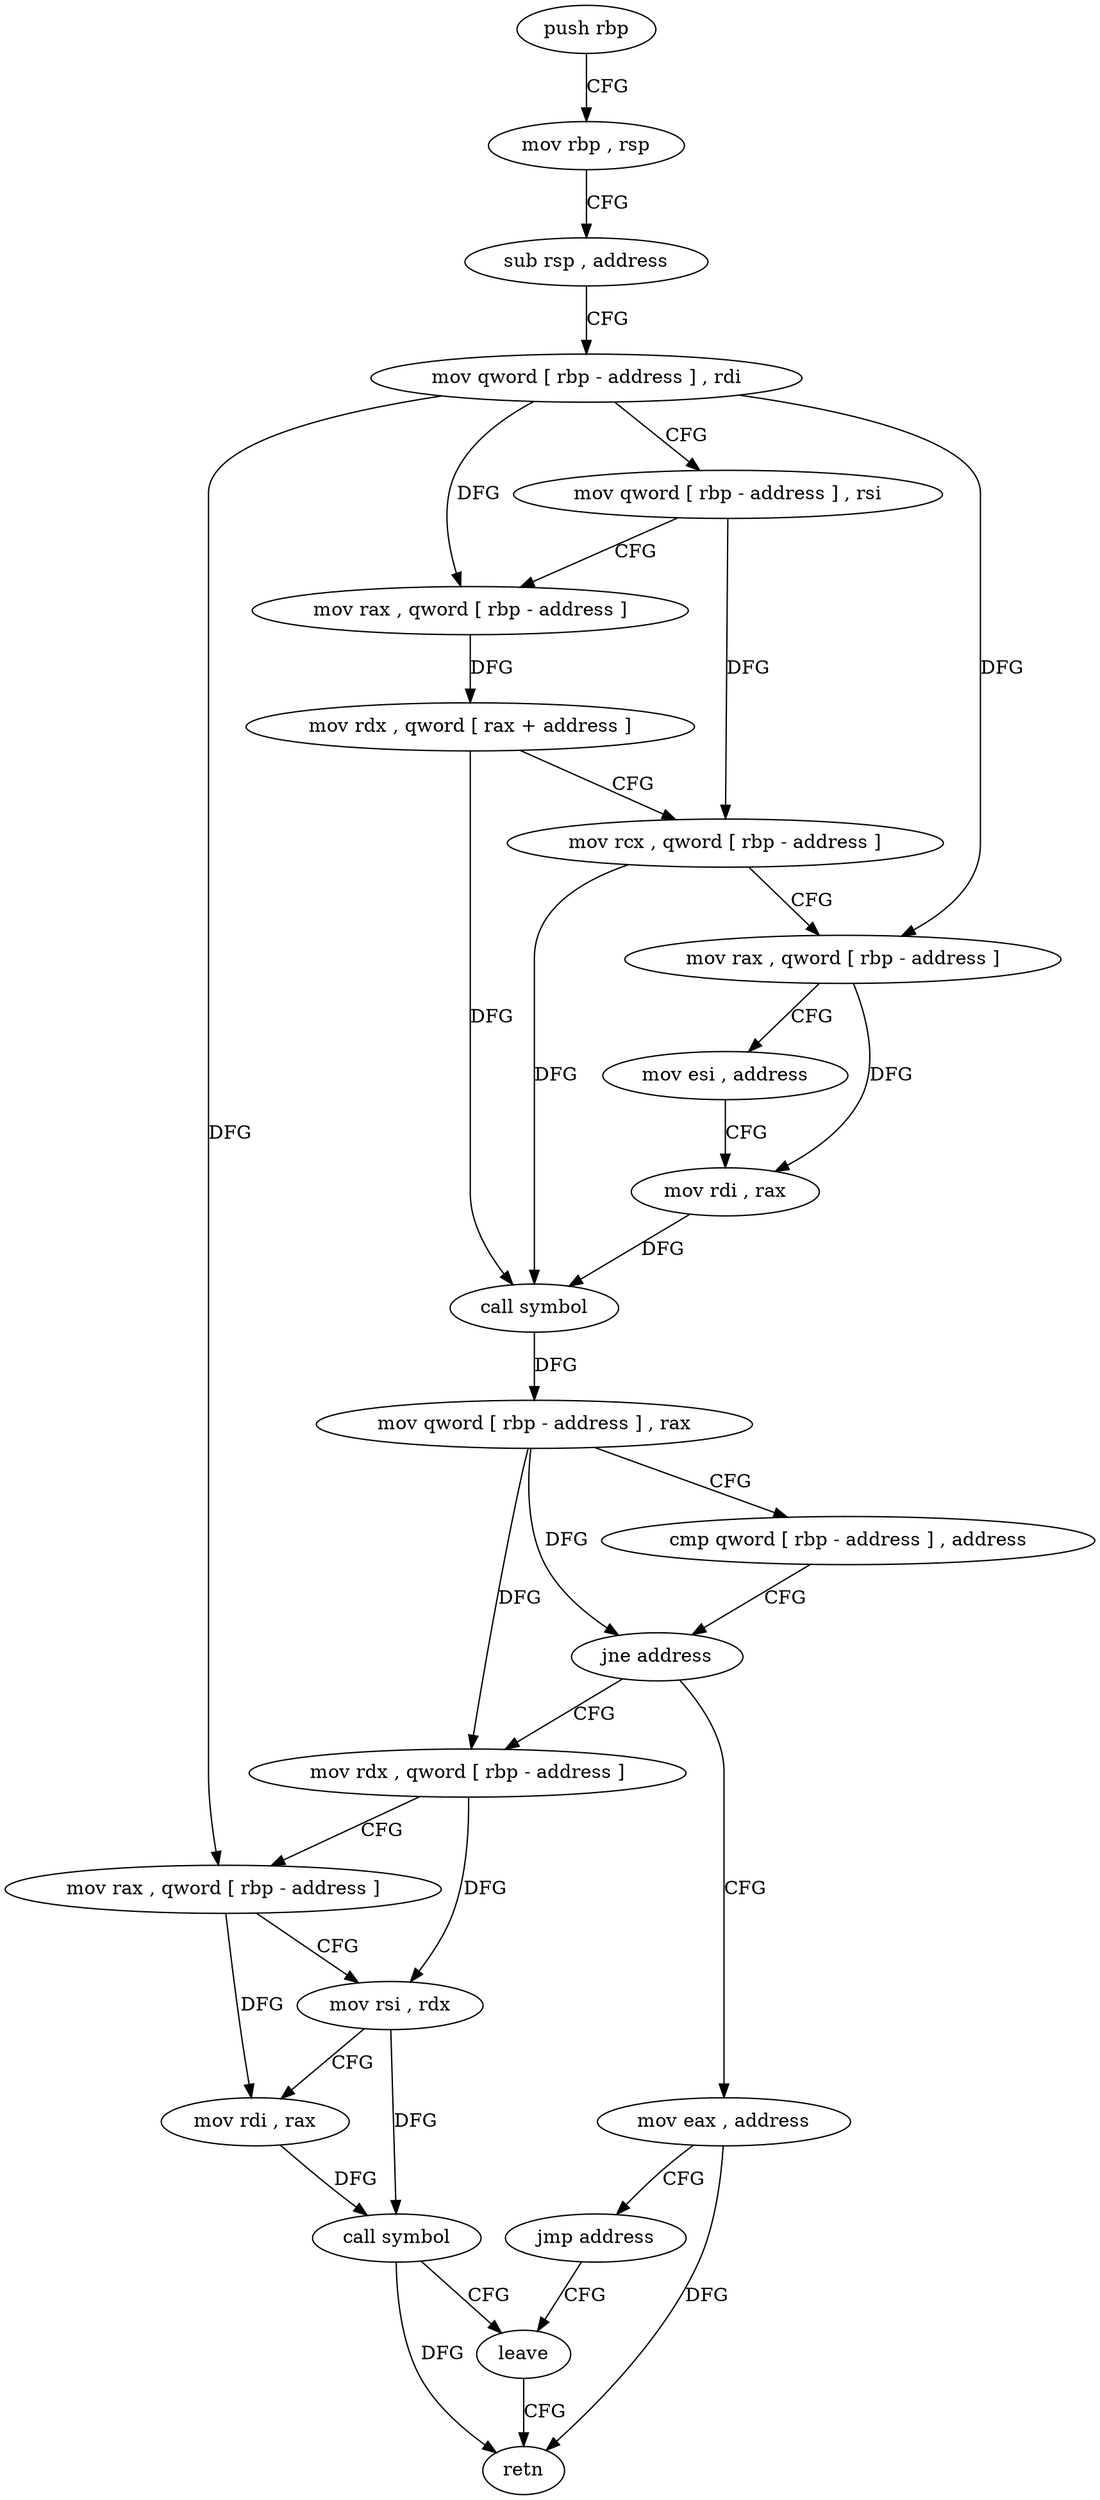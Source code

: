 digraph "func" {
"194587" [label = "push rbp" ]
"194588" [label = "mov rbp , rsp" ]
"194591" [label = "sub rsp , address" ]
"194595" [label = "mov qword [ rbp - address ] , rdi" ]
"194599" [label = "mov qword [ rbp - address ] , rsi" ]
"194603" [label = "mov rax , qword [ rbp - address ]" ]
"194607" [label = "mov rdx , qword [ rax + address ]" ]
"194611" [label = "mov rcx , qword [ rbp - address ]" ]
"194615" [label = "mov rax , qword [ rbp - address ]" ]
"194619" [label = "mov esi , address" ]
"194624" [label = "mov rdi , rax" ]
"194627" [label = "call symbol" ]
"194632" [label = "mov qword [ rbp - address ] , rax" ]
"194636" [label = "cmp qword [ rbp - address ] , address" ]
"194641" [label = "jne address" ]
"194650" [label = "mov rdx , qword [ rbp - address ]" ]
"194643" [label = "mov eax , address" ]
"194654" [label = "mov rax , qword [ rbp - address ]" ]
"194658" [label = "mov rsi , rdx" ]
"194661" [label = "mov rdi , rax" ]
"194664" [label = "call symbol" ]
"194669" [label = "leave" ]
"194648" [label = "jmp address" ]
"194670" [label = "retn" ]
"194587" -> "194588" [ label = "CFG" ]
"194588" -> "194591" [ label = "CFG" ]
"194591" -> "194595" [ label = "CFG" ]
"194595" -> "194599" [ label = "CFG" ]
"194595" -> "194603" [ label = "DFG" ]
"194595" -> "194615" [ label = "DFG" ]
"194595" -> "194654" [ label = "DFG" ]
"194599" -> "194603" [ label = "CFG" ]
"194599" -> "194611" [ label = "DFG" ]
"194603" -> "194607" [ label = "DFG" ]
"194607" -> "194611" [ label = "CFG" ]
"194607" -> "194627" [ label = "DFG" ]
"194611" -> "194615" [ label = "CFG" ]
"194611" -> "194627" [ label = "DFG" ]
"194615" -> "194619" [ label = "CFG" ]
"194615" -> "194624" [ label = "DFG" ]
"194619" -> "194624" [ label = "CFG" ]
"194624" -> "194627" [ label = "DFG" ]
"194627" -> "194632" [ label = "DFG" ]
"194632" -> "194636" [ label = "CFG" ]
"194632" -> "194641" [ label = "DFG" ]
"194632" -> "194650" [ label = "DFG" ]
"194636" -> "194641" [ label = "CFG" ]
"194641" -> "194650" [ label = "CFG" ]
"194641" -> "194643" [ label = "CFG" ]
"194650" -> "194654" [ label = "CFG" ]
"194650" -> "194658" [ label = "DFG" ]
"194643" -> "194648" [ label = "CFG" ]
"194643" -> "194670" [ label = "DFG" ]
"194654" -> "194658" [ label = "CFG" ]
"194654" -> "194661" [ label = "DFG" ]
"194658" -> "194661" [ label = "CFG" ]
"194658" -> "194664" [ label = "DFG" ]
"194661" -> "194664" [ label = "DFG" ]
"194664" -> "194669" [ label = "CFG" ]
"194664" -> "194670" [ label = "DFG" ]
"194669" -> "194670" [ label = "CFG" ]
"194648" -> "194669" [ label = "CFG" ]
}
